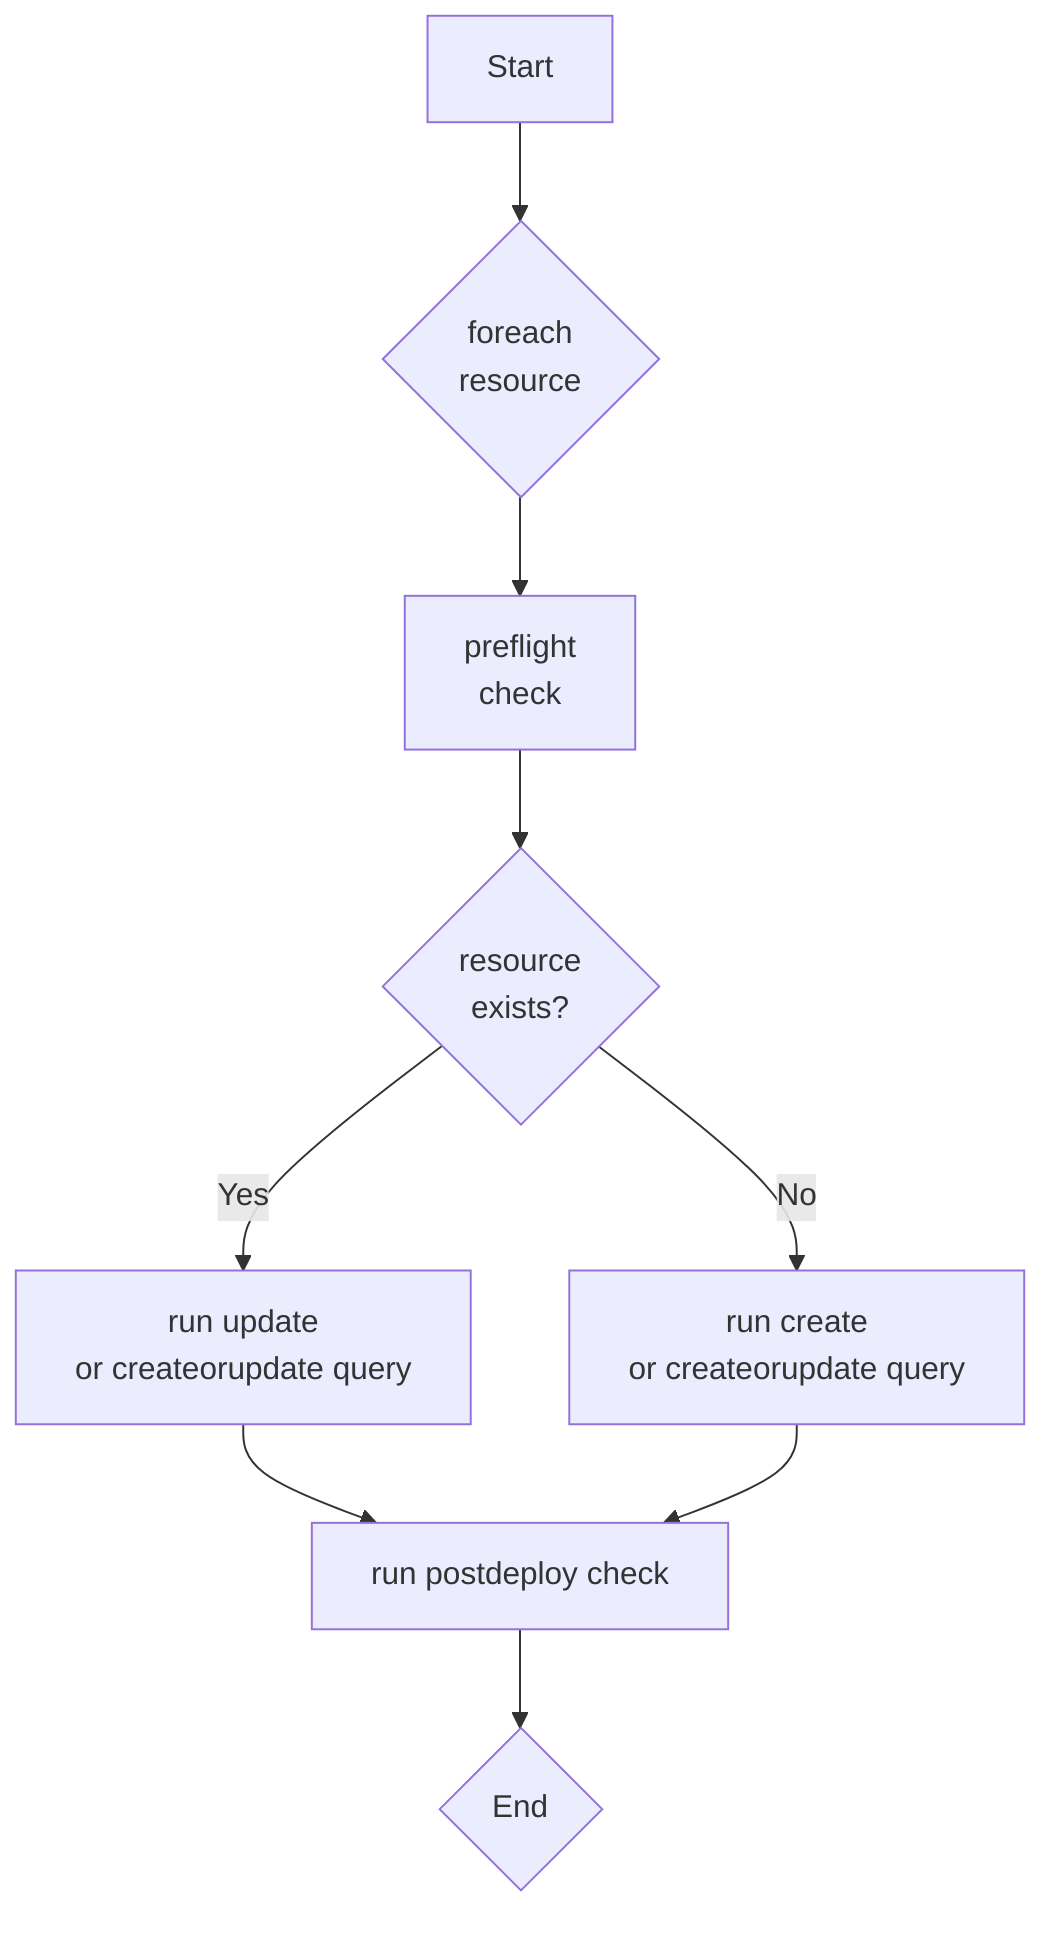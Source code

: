 graph TB
    A[Start] --> B{foreach\nresource}
    B --> C[preflight\ncheck]
    C --> D{resource\nexists?}
    D -- Yes --> E[run update\nor createorupdate query]
    D -- No --> F[run create\nor createorupdate query]
    E --> G[run postdeploy check]
    F --> G
    G --> H{End}